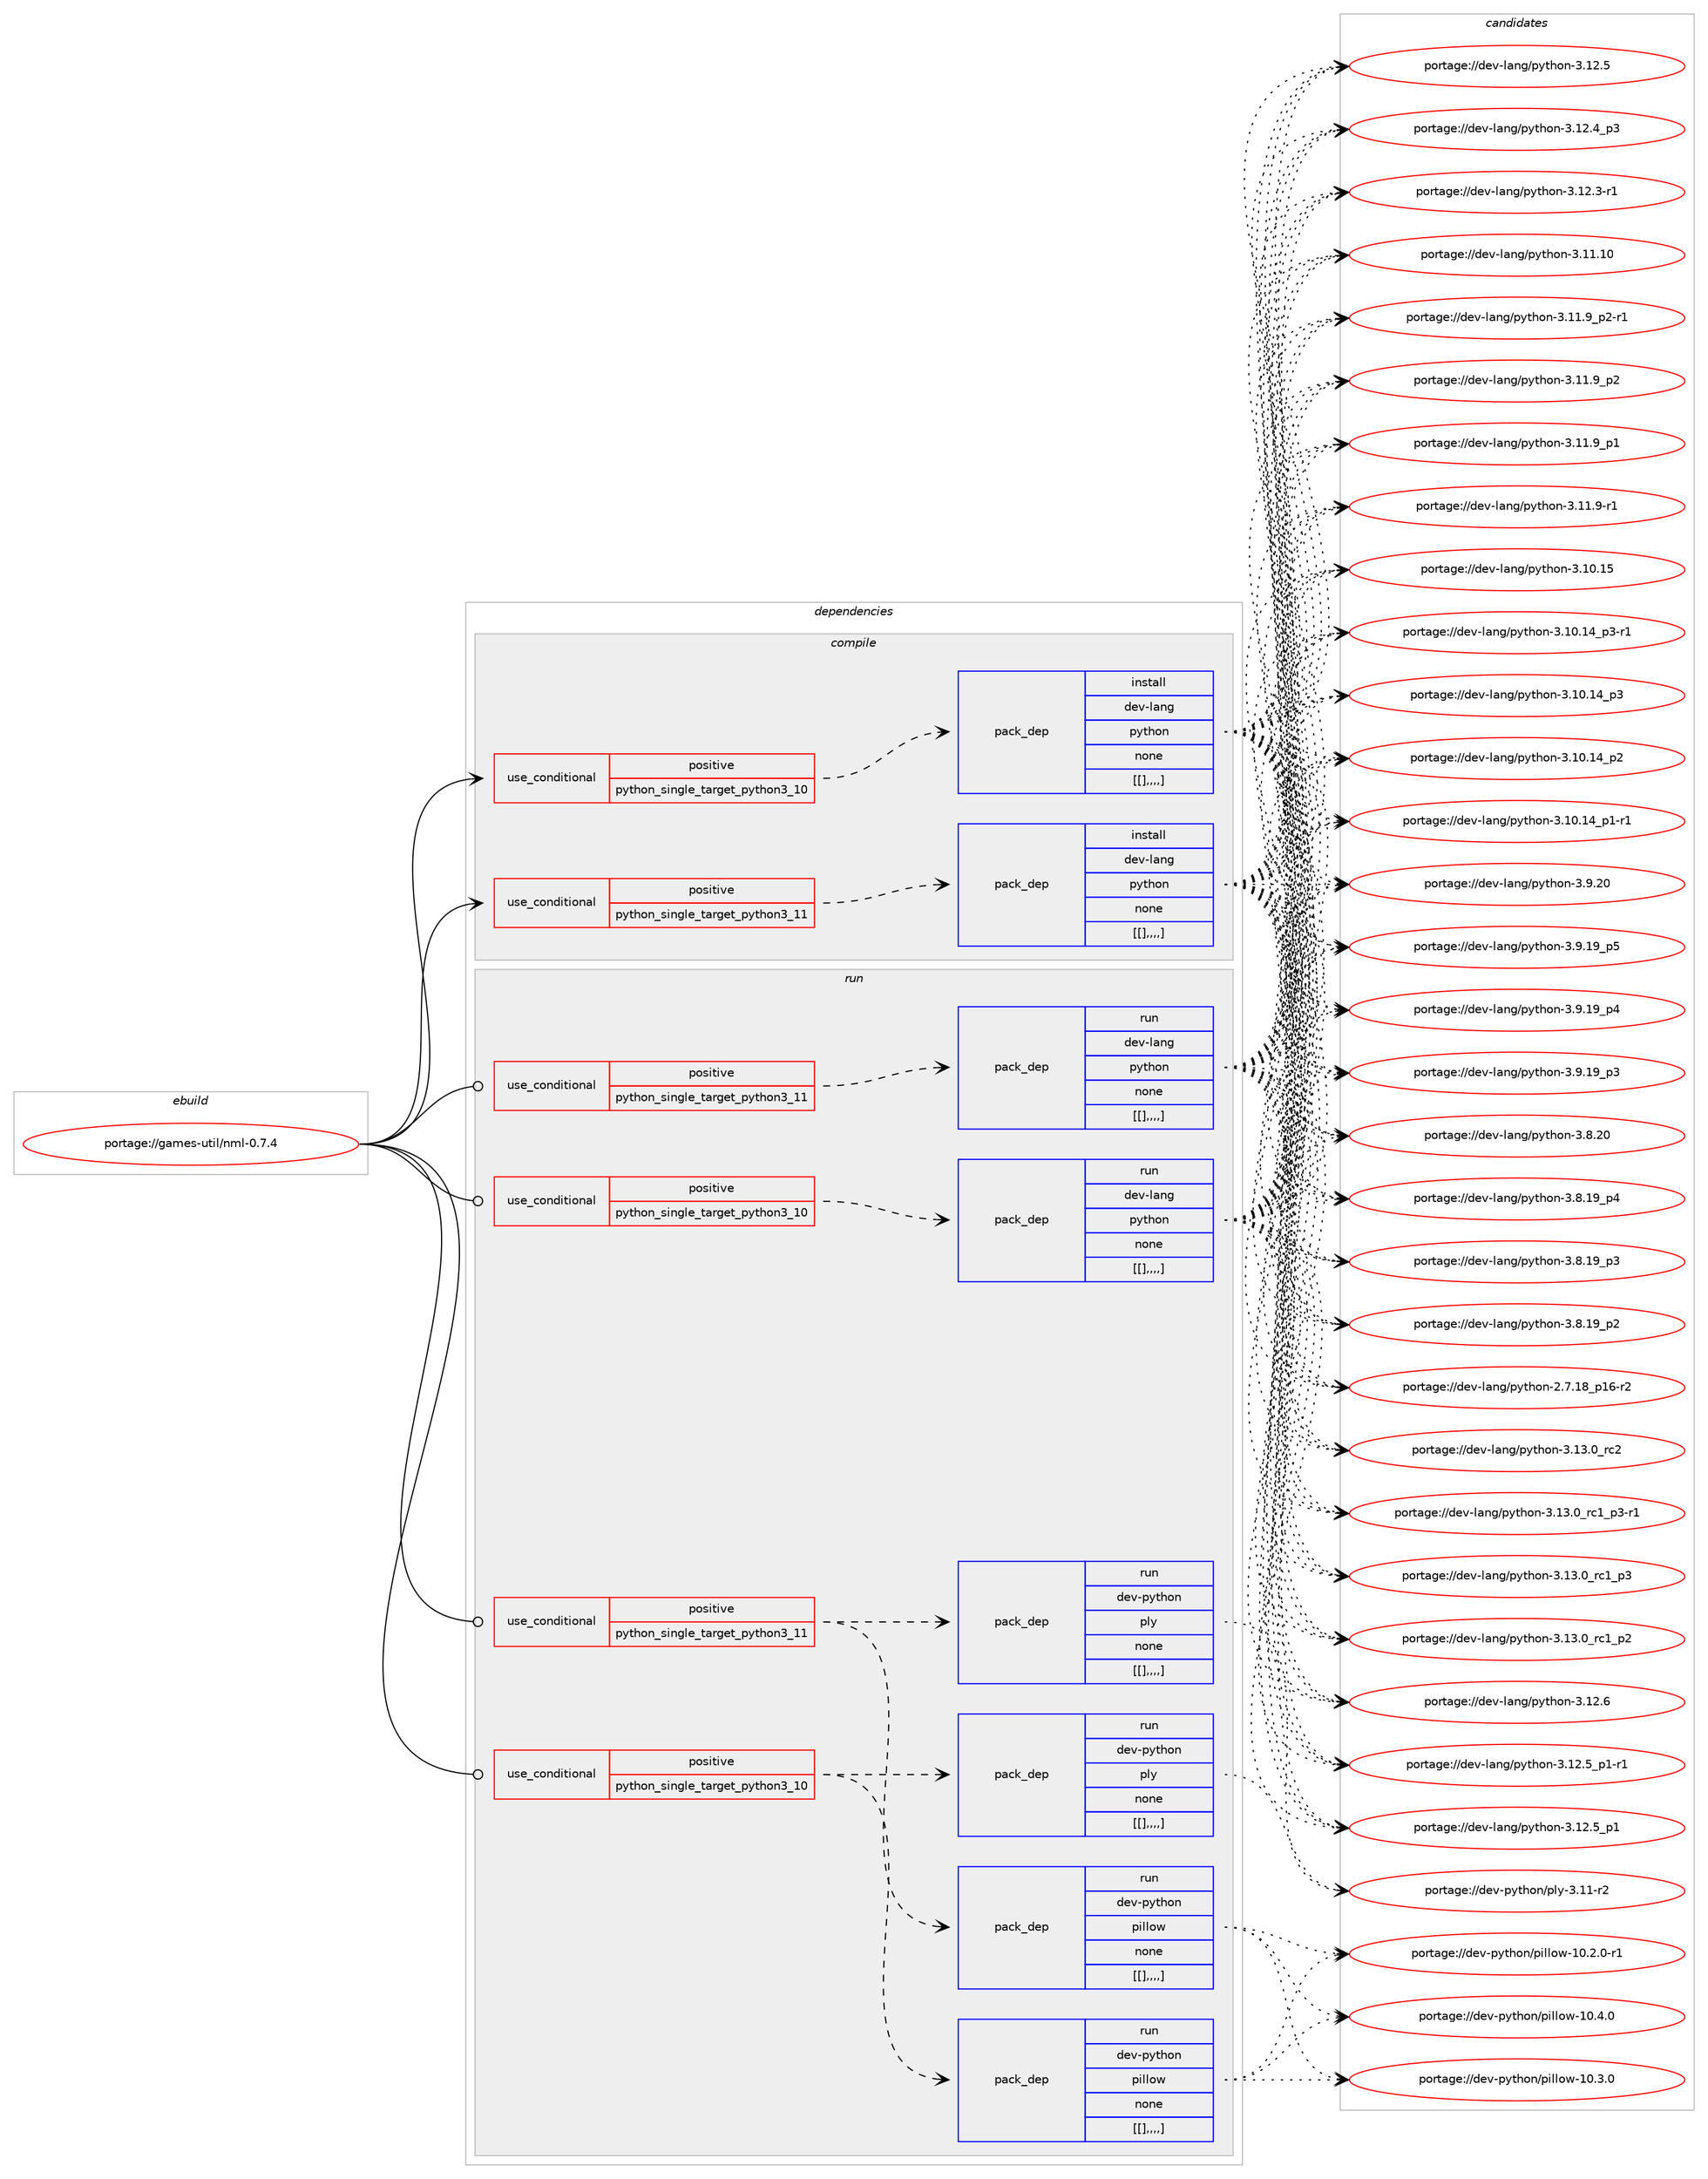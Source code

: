 digraph prolog {

# *************
# Graph options
# *************

newrank=true;
concentrate=true;
compound=true;
graph [rankdir=LR,fontname=Helvetica,fontsize=10,ranksep=1.5];#, ranksep=2.5, nodesep=0.2];
edge  [arrowhead=vee];
node  [fontname=Helvetica,fontsize=10];

# **********
# The ebuild
# **********

subgraph cluster_leftcol {
color=gray;
label=<<i>ebuild</i>>;
id [label="portage://games-util/nml-0.7.4", color=red, width=4, href="../games-util/nml-0.7.4.svg"];
}

# ****************
# The dependencies
# ****************

subgraph cluster_midcol {
color=gray;
label=<<i>dependencies</i>>;
subgraph cluster_compile {
fillcolor="#eeeeee";
style=filled;
label=<<i>compile</i>>;
subgraph cond66866 {
dependency239942 [label=<<TABLE BORDER="0" CELLBORDER="1" CELLSPACING="0" CELLPADDING="4"><TR><TD ROWSPAN="3" CELLPADDING="10">use_conditional</TD></TR><TR><TD>positive</TD></TR><TR><TD>python_single_target_python3_10</TD></TR></TABLE>>, shape=none, color=red];
subgraph pack171565 {
dependency239943 [label=<<TABLE BORDER="0" CELLBORDER="1" CELLSPACING="0" CELLPADDING="4" WIDTH="220"><TR><TD ROWSPAN="6" CELLPADDING="30">pack_dep</TD></TR><TR><TD WIDTH="110">install</TD></TR><TR><TD>dev-lang</TD></TR><TR><TD>python</TD></TR><TR><TD>none</TD></TR><TR><TD>[[],,,,]</TD></TR></TABLE>>, shape=none, color=blue];
}
dependency239942:e -> dependency239943:w [weight=20,style="dashed",arrowhead="vee"];
}
id:e -> dependency239942:w [weight=20,style="solid",arrowhead="vee"];
subgraph cond66867 {
dependency239944 [label=<<TABLE BORDER="0" CELLBORDER="1" CELLSPACING="0" CELLPADDING="4"><TR><TD ROWSPAN="3" CELLPADDING="10">use_conditional</TD></TR><TR><TD>positive</TD></TR><TR><TD>python_single_target_python3_11</TD></TR></TABLE>>, shape=none, color=red];
subgraph pack171566 {
dependency239945 [label=<<TABLE BORDER="0" CELLBORDER="1" CELLSPACING="0" CELLPADDING="4" WIDTH="220"><TR><TD ROWSPAN="6" CELLPADDING="30">pack_dep</TD></TR><TR><TD WIDTH="110">install</TD></TR><TR><TD>dev-lang</TD></TR><TR><TD>python</TD></TR><TR><TD>none</TD></TR><TR><TD>[[],,,,]</TD></TR></TABLE>>, shape=none, color=blue];
}
dependency239944:e -> dependency239945:w [weight=20,style="dashed",arrowhead="vee"];
}
id:e -> dependency239944:w [weight=20,style="solid",arrowhead="vee"];
}
subgraph cluster_compileandrun {
fillcolor="#eeeeee";
style=filled;
label=<<i>compile and run</i>>;
}
subgraph cluster_run {
fillcolor="#eeeeee";
style=filled;
label=<<i>run</i>>;
subgraph cond66868 {
dependency239946 [label=<<TABLE BORDER="0" CELLBORDER="1" CELLSPACING="0" CELLPADDING="4"><TR><TD ROWSPAN="3" CELLPADDING="10">use_conditional</TD></TR><TR><TD>positive</TD></TR><TR><TD>python_single_target_python3_10</TD></TR></TABLE>>, shape=none, color=red];
subgraph pack171567 {
dependency239947 [label=<<TABLE BORDER="0" CELLBORDER="1" CELLSPACING="0" CELLPADDING="4" WIDTH="220"><TR><TD ROWSPAN="6" CELLPADDING="30">pack_dep</TD></TR><TR><TD WIDTH="110">run</TD></TR><TR><TD>dev-lang</TD></TR><TR><TD>python</TD></TR><TR><TD>none</TD></TR><TR><TD>[[],,,,]</TD></TR></TABLE>>, shape=none, color=blue];
}
dependency239946:e -> dependency239947:w [weight=20,style="dashed",arrowhead="vee"];
}
id:e -> dependency239946:w [weight=20,style="solid",arrowhead="odot"];
subgraph cond66869 {
dependency239948 [label=<<TABLE BORDER="0" CELLBORDER="1" CELLSPACING="0" CELLPADDING="4"><TR><TD ROWSPAN="3" CELLPADDING="10">use_conditional</TD></TR><TR><TD>positive</TD></TR><TR><TD>python_single_target_python3_10</TD></TR></TABLE>>, shape=none, color=red];
subgraph pack171568 {
dependency239949 [label=<<TABLE BORDER="0" CELLBORDER="1" CELLSPACING="0" CELLPADDING="4" WIDTH="220"><TR><TD ROWSPAN="6" CELLPADDING="30">pack_dep</TD></TR><TR><TD WIDTH="110">run</TD></TR><TR><TD>dev-python</TD></TR><TR><TD>pillow</TD></TR><TR><TD>none</TD></TR><TR><TD>[[],,,,]</TD></TR></TABLE>>, shape=none, color=blue];
}
dependency239948:e -> dependency239949:w [weight=20,style="dashed",arrowhead="vee"];
subgraph pack171569 {
dependency239950 [label=<<TABLE BORDER="0" CELLBORDER="1" CELLSPACING="0" CELLPADDING="4" WIDTH="220"><TR><TD ROWSPAN="6" CELLPADDING="30">pack_dep</TD></TR><TR><TD WIDTH="110">run</TD></TR><TR><TD>dev-python</TD></TR><TR><TD>ply</TD></TR><TR><TD>none</TD></TR><TR><TD>[[],,,,]</TD></TR></TABLE>>, shape=none, color=blue];
}
dependency239948:e -> dependency239950:w [weight=20,style="dashed",arrowhead="vee"];
}
id:e -> dependency239948:w [weight=20,style="solid",arrowhead="odot"];
subgraph cond66870 {
dependency239951 [label=<<TABLE BORDER="0" CELLBORDER="1" CELLSPACING="0" CELLPADDING="4"><TR><TD ROWSPAN="3" CELLPADDING="10">use_conditional</TD></TR><TR><TD>positive</TD></TR><TR><TD>python_single_target_python3_11</TD></TR></TABLE>>, shape=none, color=red];
subgraph pack171570 {
dependency239952 [label=<<TABLE BORDER="0" CELLBORDER="1" CELLSPACING="0" CELLPADDING="4" WIDTH="220"><TR><TD ROWSPAN="6" CELLPADDING="30">pack_dep</TD></TR><TR><TD WIDTH="110">run</TD></TR><TR><TD>dev-lang</TD></TR><TR><TD>python</TD></TR><TR><TD>none</TD></TR><TR><TD>[[],,,,]</TD></TR></TABLE>>, shape=none, color=blue];
}
dependency239951:e -> dependency239952:w [weight=20,style="dashed",arrowhead="vee"];
}
id:e -> dependency239951:w [weight=20,style="solid",arrowhead="odot"];
subgraph cond66871 {
dependency239953 [label=<<TABLE BORDER="0" CELLBORDER="1" CELLSPACING="0" CELLPADDING="4"><TR><TD ROWSPAN="3" CELLPADDING="10">use_conditional</TD></TR><TR><TD>positive</TD></TR><TR><TD>python_single_target_python3_11</TD></TR></TABLE>>, shape=none, color=red];
subgraph pack171571 {
dependency239954 [label=<<TABLE BORDER="0" CELLBORDER="1" CELLSPACING="0" CELLPADDING="4" WIDTH="220"><TR><TD ROWSPAN="6" CELLPADDING="30">pack_dep</TD></TR><TR><TD WIDTH="110">run</TD></TR><TR><TD>dev-python</TD></TR><TR><TD>pillow</TD></TR><TR><TD>none</TD></TR><TR><TD>[[],,,,]</TD></TR></TABLE>>, shape=none, color=blue];
}
dependency239953:e -> dependency239954:w [weight=20,style="dashed",arrowhead="vee"];
subgraph pack171572 {
dependency239955 [label=<<TABLE BORDER="0" CELLBORDER="1" CELLSPACING="0" CELLPADDING="4" WIDTH="220"><TR><TD ROWSPAN="6" CELLPADDING="30">pack_dep</TD></TR><TR><TD WIDTH="110">run</TD></TR><TR><TD>dev-python</TD></TR><TR><TD>ply</TD></TR><TR><TD>none</TD></TR><TR><TD>[[],,,,]</TD></TR></TABLE>>, shape=none, color=blue];
}
dependency239953:e -> dependency239955:w [weight=20,style="dashed",arrowhead="vee"];
}
id:e -> dependency239953:w [weight=20,style="solid",arrowhead="odot"];
}
}

# **************
# The candidates
# **************

subgraph cluster_choices {
rank=same;
color=gray;
label=<<i>candidates</i>>;

subgraph choice171565 {
color=black;
nodesep=1;
choice10010111845108971101034711212111610411111045514649514648951149950 [label="portage://dev-lang/python-3.13.0_rc2", color=red, width=4,href="../dev-lang/python-3.13.0_rc2.svg"];
choice1001011184510897110103471121211161041111104551464951464895114994995112514511449 [label="portage://dev-lang/python-3.13.0_rc1_p3-r1", color=red, width=4,href="../dev-lang/python-3.13.0_rc1_p3-r1.svg"];
choice100101118451089711010347112121116104111110455146495146489511499499511251 [label="portage://dev-lang/python-3.13.0_rc1_p3", color=red, width=4,href="../dev-lang/python-3.13.0_rc1_p3.svg"];
choice100101118451089711010347112121116104111110455146495146489511499499511250 [label="portage://dev-lang/python-3.13.0_rc1_p2", color=red, width=4,href="../dev-lang/python-3.13.0_rc1_p2.svg"];
choice10010111845108971101034711212111610411111045514649504654 [label="portage://dev-lang/python-3.12.6", color=red, width=4,href="../dev-lang/python-3.12.6.svg"];
choice1001011184510897110103471121211161041111104551464950465395112494511449 [label="portage://dev-lang/python-3.12.5_p1-r1", color=red, width=4,href="../dev-lang/python-3.12.5_p1-r1.svg"];
choice100101118451089711010347112121116104111110455146495046539511249 [label="portage://dev-lang/python-3.12.5_p1", color=red, width=4,href="../dev-lang/python-3.12.5_p1.svg"];
choice10010111845108971101034711212111610411111045514649504653 [label="portage://dev-lang/python-3.12.5", color=red, width=4,href="../dev-lang/python-3.12.5.svg"];
choice100101118451089711010347112121116104111110455146495046529511251 [label="portage://dev-lang/python-3.12.4_p3", color=red, width=4,href="../dev-lang/python-3.12.4_p3.svg"];
choice100101118451089711010347112121116104111110455146495046514511449 [label="portage://dev-lang/python-3.12.3-r1", color=red, width=4,href="../dev-lang/python-3.12.3-r1.svg"];
choice1001011184510897110103471121211161041111104551464949464948 [label="portage://dev-lang/python-3.11.10", color=red, width=4,href="../dev-lang/python-3.11.10.svg"];
choice1001011184510897110103471121211161041111104551464949465795112504511449 [label="portage://dev-lang/python-3.11.9_p2-r1", color=red, width=4,href="../dev-lang/python-3.11.9_p2-r1.svg"];
choice100101118451089711010347112121116104111110455146494946579511250 [label="portage://dev-lang/python-3.11.9_p2", color=red, width=4,href="../dev-lang/python-3.11.9_p2.svg"];
choice100101118451089711010347112121116104111110455146494946579511249 [label="portage://dev-lang/python-3.11.9_p1", color=red, width=4,href="../dev-lang/python-3.11.9_p1.svg"];
choice100101118451089711010347112121116104111110455146494946574511449 [label="portage://dev-lang/python-3.11.9-r1", color=red, width=4,href="../dev-lang/python-3.11.9-r1.svg"];
choice1001011184510897110103471121211161041111104551464948464953 [label="portage://dev-lang/python-3.10.15", color=red, width=4,href="../dev-lang/python-3.10.15.svg"];
choice100101118451089711010347112121116104111110455146494846495295112514511449 [label="portage://dev-lang/python-3.10.14_p3-r1", color=red, width=4,href="../dev-lang/python-3.10.14_p3-r1.svg"];
choice10010111845108971101034711212111610411111045514649484649529511251 [label="portage://dev-lang/python-3.10.14_p3", color=red, width=4,href="../dev-lang/python-3.10.14_p3.svg"];
choice10010111845108971101034711212111610411111045514649484649529511250 [label="portage://dev-lang/python-3.10.14_p2", color=red, width=4,href="../dev-lang/python-3.10.14_p2.svg"];
choice100101118451089711010347112121116104111110455146494846495295112494511449 [label="portage://dev-lang/python-3.10.14_p1-r1", color=red, width=4,href="../dev-lang/python-3.10.14_p1-r1.svg"];
choice10010111845108971101034711212111610411111045514657465048 [label="portage://dev-lang/python-3.9.20", color=red, width=4,href="../dev-lang/python-3.9.20.svg"];
choice100101118451089711010347112121116104111110455146574649579511253 [label="portage://dev-lang/python-3.9.19_p5", color=red, width=4,href="../dev-lang/python-3.9.19_p5.svg"];
choice100101118451089711010347112121116104111110455146574649579511252 [label="portage://dev-lang/python-3.9.19_p4", color=red, width=4,href="../dev-lang/python-3.9.19_p4.svg"];
choice100101118451089711010347112121116104111110455146574649579511251 [label="portage://dev-lang/python-3.9.19_p3", color=red, width=4,href="../dev-lang/python-3.9.19_p3.svg"];
choice10010111845108971101034711212111610411111045514656465048 [label="portage://dev-lang/python-3.8.20", color=red, width=4,href="../dev-lang/python-3.8.20.svg"];
choice100101118451089711010347112121116104111110455146564649579511252 [label="portage://dev-lang/python-3.8.19_p4", color=red, width=4,href="../dev-lang/python-3.8.19_p4.svg"];
choice100101118451089711010347112121116104111110455146564649579511251 [label="portage://dev-lang/python-3.8.19_p3", color=red, width=4,href="../dev-lang/python-3.8.19_p3.svg"];
choice100101118451089711010347112121116104111110455146564649579511250 [label="portage://dev-lang/python-3.8.19_p2", color=red, width=4,href="../dev-lang/python-3.8.19_p2.svg"];
choice100101118451089711010347112121116104111110455046554649569511249544511450 [label="portage://dev-lang/python-2.7.18_p16-r2", color=red, width=4,href="../dev-lang/python-2.7.18_p16-r2.svg"];
dependency239943:e -> choice10010111845108971101034711212111610411111045514649514648951149950:w [style=dotted,weight="100"];
dependency239943:e -> choice1001011184510897110103471121211161041111104551464951464895114994995112514511449:w [style=dotted,weight="100"];
dependency239943:e -> choice100101118451089711010347112121116104111110455146495146489511499499511251:w [style=dotted,weight="100"];
dependency239943:e -> choice100101118451089711010347112121116104111110455146495146489511499499511250:w [style=dotted,weight="100"];
dependency239943:e -> choice10010111845108971101034711212111610411111045514649504654:w [style=dotted,weight="100"];
dependency239943:e -> choice1001011184510897110103471121211161041111104551464950465395112494511449:w [style=dotted,weight="100"];
dependency239943:e -> choice100101118451089711010347112121116104111110455146495046539511249:w [style=dotted,weight="100"];
dependency239943:e -> choice10010111845108971101034711212111610411111045514649504653:w [style=dotted,weight="100"];
dependency239943:e -> choice100101118451089711010347112121116104111110455146495046529511251:w [style=dotted,weight="100"];
dependency239943:e -> choice100101118451089711010347112121116104111110455146495046514511449:w [style=dotted,weight="100"];
dependency239943:e -> choice1001011184510897110103471121211161041111104551464949464948:w [style=dotted,weight="100"];
dependency239943:e -> choice1001011184510897110103471121211161041111104551464949465795112504511449:w [style=dotted,weight="100"];
dependency239943:e -> choice100101118451089711010347112121116104111110455146494946579511250:w [style=dotted,weight="100"];
dependency239943:e -> choice100101118451089711010347112121116104111110455146494946579511249:w [style=dotted,weight="100"];
dependency239943:e -> choice100101118451089711010347112121116104111110455146494946574511449:w [style=dotted,weight="100"];
dependency239943:e -> choice1001011184510897110103471121211161041111104551464948464953:w [style=dotted,weight="100"];
dependency239943:e -> choice100101118451089711010347112121116104111110455146494846495295112514511449:w [style=dotted,weight="100"];
dependency239943:e -> choice10010111845108971101034711212111610411111045514649484649529511251:w [style=dotted,weight="100"];
dependency239943:e -> choice10010111845108971101034711212111610411111045514649484649529511250:w [style=dotted,weight="100"];
dependency239943:e -> choice100101118451089711010347112121116104111110455146494846495295112494511449:w [style=dotted,weight="100"];
dependency239943:e -> choice10010111845108971101034711212111610411111045514657465048:w [style=dotted,weight="100"];
dependency239943:e -> choice100101118451089711010347112121116104111110455146574649579511253:w [style=dotted,weight="100"];
dependency239943:e -> choice100101118451089711010347112121116104111110455146574649579511252:w [style=dotted,weight="100"];
dependency239943:e -> choice100101118451089711010347112121116104111110455146574649579511251:w [style=dotted,weight="100"];
dependency239943:e -> choice10010111845108971101034711212111610411111045514656465048:w [style=dotted,weight="100"];
dependency239943:e -> choice100101118451089711010347112121116104111110455146564649579511252:w [style=dotted,weight="100"];
dependency239943:e -> choice100101118451089711010347112121116104111110455146564649579511251:w [style=dotted,weight="100"];
dependency239943:e -> choice100101118451089711010347112121116104111110455146564649579511250:w [style=dotted,weight="100"];
dependency239943:e -> choice100101118451089711010347112121116104111110455046554649569511249544511450:w [style=dotted,weight="100"];
}
subgraph choice171566 {
color=black;
nodesep=1;
choice10010111845108971101034711212111610411111045514649514648951149950 [label="portage://dev-lang/python-3.13.0_rc2", color=red, width=4,href="../dev-lang/python-3.13.0_rc2.svg"];
choice1001011184510897110103471121211161041111104551464951464895114994995112514511449 [label="portage://dev-lang/python-3.13.0_rc1_p3-r1", color=red, width=4,href="../dev-lang/python-3.13.0_rc1_p3-r1.svg"];
choice100101118451089711010347112121116104111110455146495146489511499499511251 [label="portage://dev-lang/python-3.13.0_rc1_p3", color=red, width=4,href="../dev-lang/python-3.13.0_rc1_p3.svg"];
choice100101118451089711010347112121116104111110455146495146489511499499511250 [label="portage://dev-lang/python-3.13.0_rc1_p2", color=red, width=4,href="../dev-lang/python-3.13.0_rc1_p2.svg"];
choice10010111845108971101034711212111610411111045514649504654 [label="portage://dev-lang/python-3.12.6", color=red, width=4,href="../dev-lang/python-3.12.6.svg"];
choice1001011184510897110103471121211161041111104551464950465395112494511449 [label="portage://dev-lang/python-3.12.5_p1-r1", color=red, width=4,href="../dev-lang/python-3.12.5_p1-r1.svg"];
choice100101118451089711010347112121116104111110455146495046539511249 [label="portage://dev-lang/python-3.12.5_p1", color=red, width=4,href="../dev-lang/python-3.12.5_p1.svg"];
choice10010111845108971101034711212111610411111045514649504653 [label="portage://dev-lang/python-3.12.5", color=red, width=4,href="../dev-lang/python-3.12.5.svg"];
choice100101118451089711010347112121116104111110455146495046529511251 [label="portage://dev-lang/python-3.12.4_p3", color=red, width=4,href="../dev-lang/python-3.12.4_p3.svg"];
choice100101118451089711010347112121116104111110455146495046514511449 [label="portage://dev-lang/python-3.12.3-r1", color=red, width=4,href="../dev-lang/python-3.12.3-r1.svg"];
choice1001011184510897110103471121211161041111104551464949464948 [label="portage://dev-lang/python-3.11.10", color=red, width=4,href="../dev-lang/python-3.11.10.svg"];
choice1001011184510897110103471121211161041111104551464949465795112504511449 [label="portage://dev-lang/python-3.11.9_p2-r1", color=red, width=4,href="../dev-lang/python-3.11.9_p2-r1.svg"];
choice100101118451089711010347112121116104111110455146494946579511250 [label="portage://dev-lang/python-3.11.9_p2", color=red, width=4,href="../dev-lang/python-3.11.9_p2.svg"];
choice100101118451089711010347112121116104111110455146494946579511249 [label="portage://dev-lang/python-3.11.9_p1", color=red, width=4,href="../dev-lang/python-3.11.9_p1.svg"];
choice100101118451089711010347112121116104111110455146494946574511449 [label="portage://dev-lang/python-3.11.9-r1", color=red, width=4,href="../dev-lang/python-3.11.9-r1.svg"];
choice1001011184510897110103471121211161041111104551464948464953 [label="portage://dev-lang/python-3.10.15", color=red, width=4,href="../dev-lang/python-3.10.15.svg"];
choice100101118451089711010347112121116104111110455146494846495295112514511449 [label="portage://dev-lang/python-3.10.14_p3-r1", color=red, width=4,href="../dev-lang/python-3.10.14_p3-r1.svg"];
choice10010111845108971101034711212111610411111045514649484649529511251 [label="portage://dev-lang/python-3.10.14_p3", color=red, width=4,href="../dev-lang/python-3.10.14_p3.svg"];
choice10010111845108971101034711212111610411111045514649484649529511250 [label="portage://dev-lang/python-3.10.14_p2", color=red, width=4,href="../dev-lang/python-3.10.14_p2.svg"];
choice100101118451089711010347112121116104111110455146494846495295112494511449 [label="portage://dev-lang/python-3.10.14_p1-r1", color=red, width=4,href="../dev-lang/python-3.10.14_p1-r1.svg"];
choice10010111845108971101034711212111610411111045514657465048 [label="portage://dev-lang/python-3.9.20", color=red, width=4,href="../dev-lang/python-3.9.20.svg"];
choice100101118451089711010347112121116104111110455146574649579511253 [label="portage://dev-lang/python-3.9.19_p5", color=red, width=4,href="../dev-lang/python-3.9.19_p5.svg"];
choice100101118451089711010347112121116104111110455146574649579511252 [label="portage://dev-lang/python-3.9.19_p4", color=red, width=4,href="../dev-lang/python-3.9.19_p4.svg"];
choice100101118451089711010347112121116104111110455146574649579511251 [label="portage://dev-lang/python-3.9.19_p3", color=red, width=4,href="../dev-lang/python-3.9.19_p3.svg"];
choice10010111845108971101034711212111610411111045514656465048 [label="portage://dev-lang/python-3.8.20", color=red, width=4,href="../dev-lang/python-3.8.20.svg"];
choice100101118451089711010347112121116104111110455146564649579511252 [label="portage://dev-lang/python-3.8.19_p4", color=red, width=4,href="../dev-lang/python-3.8.19_p4.svg"];
choice100101118451089711010347112121116104111110455146564649579511251 [label="portage://dev-lang/python-3.8.19_p3", color=red, width=4,href="../dev-lang/python-3.8.19_p3.svg"];
choice100101118451089711010347112121116104111110455146564649579511250 [label="portage://dev-lang/python-3.8.19_p2", color=red, width=4,href="../dev-lang/python-3.8.19_p2.svg"];
choice100101118451089711010347112121116104111110455046554649569511249544511450 [label="portage://dev-lang/python-2.7.18_p16-r2", color=red, width=4,href="../dev-lang/python-2.7.18_p16-r2.svg"];
dependency239945:e -> choice10010111845108971101034711212111610411111045514649514648951149950:w [style=dotted,weight="100"];
dependency239945:e -> choice1001011184510897110103471121211161041111104551464951464895114994995112514511449:w [style=dotted,weight="100"];
dependency239945:e -> choice100101118451089711010347112121116104111110455146495146489511499499511251:w [style=dotted,weight="100"];
dependency239945:e -> choice100101118451089711010347112121116104111110455146495146489511499499511250:w [style=dotted,weight="100"];
dependency239945:e -> choice10010111845108971101034711212111610411111045514649504654:w [style=dotted,weight="100"];
dependency239945:e -> choice1001011184510897110103471121211161041111104551464950465395112494511449:w [style=dotted,weight="100"];
dependency239945:e -> choice100101118451089711010347112121116104111110455146495046539511249:w [style=dotted,weight="100"];
dependency239945:e -> choice10010111845108971101034711212111610411111045514649504653:w [style=dotted,weight="100"];
dependency239945:e -> choice100101118451089711010347112121116104111110455146495046529511251:w [style=dotted,weight="100"];
dependency239945:e -> choice100101118451089711010347112121116104111110455146495046514511449:w [style=dotted,weight="100"];
dependency239945:e -> choice1001011184510897110103471121211161041111104551464949464948:w [style=dotted,weight="100"];
dependency239945:e -> choice1001011184510897110103471121211161041111104551464949465795112504511449:w [style=dotted,weight="100"];
dependency239945:e -> choice100101118451089711010347112121116104111110455146494946579511250:w [style=dotted,weight="100"];
dependency239945:e -> choice100101118451089711010347112121116104111110455146494946579511249:w [style=dotted,weight="100"];
dependency239945:e -> choice100101118451089711010347112121116104111110455146494946574511449:w [style=dotted,weight="100"];
dependency239945:e -> choice1001011184510897110103471121211161041111104551464948464953:w [style=dotted,weight="100"];
dependency239945:e -> choice100101118451089711010347112121116104111110455146494846495295112514511449:w [style=dotted,weight="100"];
dependency239945:e -> choice10010111845108971101034711212111610411111045514649484649529511251:w [style=dotted,weight="100"];
dependency239945:e -> choice10010111845108971101034711212111610411111045514649484649529511250:w [style=dotted,weight="100"];
dependency239945:e -> choice100101118451089711010347112121116104111110455146494846495295112494511449:w [style=dotted,weight="100"];
dependency239945:e -> choice10010111845108971101034711212111610411111045514657465048:w [style=dotted,weight="100"];
dependency239945:e -> choice100101118451089711010347112121116104111110455146574649579511253:w [style=dotted,weight="100"];
dependency239945:e -> choice100101118451089711010347112121116104111110455146574649579511252:w [style=dotted,weight="100"];
dependency239945:e -> choice100101118451089711010347112121116104111110455146574649579511251:w [style=dotted,weight="100"];
dependency239945:e -> choice10010111845108971101034711212111610411111045514656465048:w [style=dotted,weight="100"];
dependency239945:e -> choice100101118451089711010347112121116104111110455146564649579511252:w [style=dotted,weight="100"];
dependency239945:e -> choice100101118451089711010347112121116104111110455146564649579511251:w [style=dotted,weight="100"];
dependency239945:e -> choice100101118451089711010347112121116104111110455146564649579511250:w [style=dotted,weight="100"];
dependency239945:e -> choice100101118451089711010347112121116104111110455046554649569511249544511450:w [style=dotted,weight="100"];
}
subgraph choice171567 {
color=black;
nodesep=1;
choice10010111845108971101034711212111610411111045514649514648951149950 [label="portage://dev-lang/python-3.13.0_rc2", color=red, width=4,href="../dev-lang/python-3.13.0_rc2.svg"];
choice1001011184510897110103471121211161041111104551464951464895114994995112514511449 [label="portage://dev-lang/python-3.13.0_rc1_p3-r1", color=red, width=4,href="../dev-lang/python-3.13.0_rc1_p3-r1.svg"];
choice100101118451089711010347112121116104111110455146495146489511499499511251 [label="portage://dev-lang/python-3.13.0_rc1_p3", color=red, width=4,href="../dev-lang/python-3.13.0_rc1_p3.svg"];
choice100101118451089711010347112121116104111110455146495146489511499499511250 [label="portage://dev-lang/python-3.13.0_rc1_p2", color=red, width=4,href="../dev-lang/python-3.13.0_rc1_p2.svg"];
choice10010111845108971101034711212111610411111045514649504654 [label="portage://dev-lang/python-3.12.6", color=red, width=4,href="../dev-lang/python-3.12.6.svg"];
choice1001011184510897110103471121211161041111104551464950465395112494511449 [label="portage://dev-lang/python-3.12.5_p1-r1", color=red, width=4,href="../dev-lang/python-3.12.5_p1-r1.svg"];
choice100101118451089711010347112121116104111110455146495046539511249 [label="portage://dev-lang/python-3.12.5_p1", color=red, width=4,href="../dev-lang/python-3.12.5_p1.svg"];
choice10010111845108971101034711212111610411111045514649504653 [label="portage://dev-lang/python-3.12.5", color=red, width=4,href="../dev-lang/python-3.12.5.svg"];
choice100101118451089711010347112121116104111110455146495046529511251 [label="portage://dev-lang/python-3.12.4_p3", color=red, width=4,href="../dev-lang/python-3.12.4_p3.svg"];
choice100101118451089711010347112121116104111110455146495046514511449 [label="portage://dev-lang/python-3.12.3-r1", color=red, width=4,href="../dev-lang/python-3.12.3-r1.svg"];
choice1001011184510897110103471121211161041111104551464949464948 [label="portage://dev-lang/python-3.11.10", color=red, width=4,href="../dev-lang/python-3.11.10.svg"];
choice1001011184510897110103471121211161041111104551464949465795112504511449 [label="portage://dev-lang/python-3.11.9_p2-r1", color=red, width=4,href="../dev-lang/python-3.11.9_p2-r1.svg"];
choice100101118451089711010347112121116104111110455146494946579511250 [label="portage://dev-lang/python-3.11.9_p2", color=red, width=4,href="../dev-lang/python-3.11.9_p2.svg"];
choice100101118451089711010347112121116104111110455146494946579511249 [label="portage://dev-lang/python-3.11.9_p1", color=red, width=4,href="../dev-lang/python-3.11.9_p1.svg"];
choice100101118451089711010347112121116104111110455146494946574511449 [label="portage://dev-lang/python-3.11.9-r1", color=red, width=4,href="../dev-lang/python-3.11.9-r1.svg"];
choice1001011184510897110103471121211161041111104551464948464953 [label="portage://dev-lang/python-3.10.15", color=red, width=4,href="../dev-lang/python-3.10.15.svg"];
choice100101118451089711010347112121116104111110455146494846495295112514511449 [label="portage://dev-lang/python-3.10.14_p3-r1", color=red, width=4,href="../dev-lang/python-3.10.14_p3-r1.svg"];
choice10010111845108971101034711212111610411111045514649484649529511251 [label="portage://dev-lang/python-3.10.14_p3", color=red, width=4,href="../dev-lang/python-3.10.14_p3.svg"];
choice10010111845108971101034711212111610411111045514649484649529511250 [label="portage://dev-lang/python-3.10.14_p2", color=red, width=4,href="../dev-lang/python-3.10.14_p2.svg"];
choice100101118451089711010347112121116104111110455146494846495295112494511449 [label="portage://dev-lang/python-3.10.14_p1-r1", color=red, width=4,href="../dev-lang/python-3.10.14_p1-r1.svg"];
choice10010111845108971101034711212111610411111045514657465048 [label="portage://dev-lang/python-3.9.20", color=red, width=4,href="../dev-lang/python-3.9.20.svg"];
choice100101118451089711010347112121116104111110455146574649579511253 [label="portage://dev-lang/python-3.9.19_p5", color=red, width=4,href="../dev-lang/python-3.9.19_p5.svg"];
choice100101118451089711010347112121116104111110455146574649579511252 [label="portage://dev-lang/python-3.9.19_p4", color=red, width=4,href="../dev-lang/python-3.9.19_p4.svg"];
choice100101118451089711010347112121116104111110455146574649579511251 [label="portage://dev-lang/python-3.9.19_p3", color=red, width=4,href="../dev-lang/python-3.9.19_p3.svg"];
choice10010111845108971101034711212111610411111045514656465048 [label="portage://dev-lang/python-3.8.20", color=red, width=4,href="../dev-lang/python-3.8.20.svg"];
choice100101118451089711010347112121116104111110455146564649579511252 [label="portage://dev-lang/python-3.8.19_p4", color=red, width=4,href="../dev-lang/python-3.8.19_p4.svg"];
choice100101118451089711010347112121116104111110455146564649579511251 [label="portage://dev-lang/python-3.8.19_p3", color=red, width=4,href="../dev-lang/python-3.8.19_p3.svg"];
choice100101118451089711010347112121116104111110455146564649579511250 [label="portage://dev-lang/python-3.8.19_p2", color=red, width=4,href="../dev-lang/python-3.8.19_p2.svg"];
choice100101118451089711010347112121116104111110455046554649569511249544511450 [label="portage://dev-lang/python-2.7.18_p16-r2", color=red, width=4,href="../dev-lang/python-2.7.18_p16-r2.svg"];
dependency239947:e -> choice10010111845108971101034711212111610411111045514649514648951149950:w [style=dotted,weight="100"];
dependency239947:e -> choice1001011184510897110103471121211161041111104551464951464895114994995112514511449:w [style=dotted,weight="100"];
dependency239947:e -> choice100101118451089711010347112121116104111110455146495146489511499499511251:w [style=dotted,weight="100"];
dependency239947:e -> choice100101118451089711010347112121116104111110455146495146489511499499511250:w [style=dotted,weight="100"];
dependency239947:e -> choice10010111845108971101034711212111610411111045514649504654:w [style=dotted,weight="100"];
dependency239947:e -> choice1001011184510897110103471121211161041111104551464950465395112494511449:w [style=dotted,weight="100"];
dependency239947:e -> choice100101118451089711010347112121116104111110455146495046539511249:w [style=dotted,weight="100"];
dependency239947:e -> choice10010111845108971101034711212111610411111045514649504653:w [style=dotted,weight="100"];
dependency239947:e -> choice100101118451089711010347112121116104111110455146495046529511251:w [style=dotted,weight="100"];
dependency239947:e -> choice100101118451089711010347112121116104111110455146495046514511449:w [style=dotted,weight="100"];
dependency239947:e -> choice1001011184510897110103471121211161041111104551464949464948:w [style=dotted,weight="100"];
dependency239947:e -> choice1001011184510897110103471121211161041111104551464949465795112504511449:w [style=dotted,weight="100"];
dependency239947:e -> choice100101118451089711010347112121116104111110455146494946579511250:w [style=dotted,weight="100"];
dependency239947:e -> choice100101118451089711010347112121116104111110455146494946579511249:w [style=dotted,weight="100"];
dependency239947:e -> choice100101118451089711010347112121116104111110455146494946574511449:w [style=dotted,weight="100"];
dependency239947:e -> choice1001011184510897110103471121211161041111104551464948464953:w [style=dotted,weight="100"];
dependency239947:e -> choice100101118451089711010347112121116104111110455146494846495295112514511449:w [style=dotted,weight="100"];
dependency239947:e -> choice10010111845108971101034711212111610411111045514649484649529511251:w [style=dotted,weight="100"];
dependency239947:e -> choice10010111845108971101034711212111610411111045514649484649529511250:w [style=dotted,weight="100"];
dependency239947:e -> choice100101118451089711010347112121116104111110455146494846495295112494511449:w [style=dotted,weight="100"];
dependency239947:e -> choice10010111845108971101034711212111610411111045514657465048:w [style=dotted,weight="100"];
dependency239947:e -> choice100101118451089711010347112121116104111110455146574649579511253:w [style=dotted,weight="100"];
dependency239947:e -> choice100101118451089711010347112121116104111110455146574649579511252:w [style=dotted,weight="100"];
dependency239947:e -> choice100101118451089711010347112121116104111110455146574649579511251:w [style=dotted,weight="100"];
dependency239947:e -> choice10010111845108971101034711212111610411111045514656465048:w [style=dotted,weight="100"];
dependency239947:e -> choice100101118451089711010347112121116104111110455146564649579511252:w [style=dotted,weight="100"];
dependency239947:e -> choice100101118451089711010347112121116104111110455146564649579511251:w [style=dotted,weight="100"];
dependency239947:e -> choice100101118451089711010347112121116104111110455146564649579511250:w [style=dotted,weight="100"];
dependency239947:e -> choice100101118451089711010347112121116104111110455046554649569511249544511450:w [style=dotted,weight="100"];
}
subgraph choice171568 {
color=black;
nodesep=1;
choice100101118451121211161041111104711210510810811111945494846524648 [label="portage://dev-python/pillow-10.4.0", color=red, width=4,href="../dev-python/pillow-10.4.0.svg"];
choice100101118451121211161041111104711210510810811111945494846514648 [label="portage://dev-python/pillow-10.3.0", color=red, width=4,href="../dev-python/pillow-10.3.0.svg"];
choice1001011184511212111610411111047112105108108111119454948465046484511449 [label="portage://dev-python/pillow-10.2.0-r1", color=red, width=4,href="../dev-python/pillow-10.2.0-r1.svg"];
dependency239949:e -> choice100101118451121211161041111104711210510810811111945494846524648:w [style=dotted,weight="100"];
dependency239949:e -> choice100101118451121211161041111104711210510810811111945494846514648:w [style=dotted,weight="100"];
dependency239949:e -> choice1001011184511212111610411111047112105108108111119454948465046484511449:w [style=dotted,weight="100"];
}
subgraph choice171569 {
color=black;
nodesep=1;
choice100101118451121211161041111104711210812145514649494511450 [label="portage://dev-python/ply-3.11-r2", color=red, width=4,href="../dev-python/ply-3.11-r2.svg"];
dependency239950:e -> choice100101118451121211161041111104711210812145514649494511450:w [style=dotted,weight="100"];
}
subgraph choice171570 {
color=black;
nodesep=1;
choice10010111845108971101034711212111610411111045514649514648951149950 [label="portage://dev-lang/python-3.13.0_rc2", color=red, width=4,href="../dev-lang/python-3.13.0_rc2.svg"];
choice1001011184510897110103471121211161041111104551464951464895114994995112514511449 [label="portage://dev-lang/python-3.13.0_rc1_p3-r1", color=red, width=4,href="../dev-lang/python-3.13.0_rc1_p3-r1.svg"];
choice100101118451089711010347112121116104111110455146495146489511499499511251 [label="portage://dev-lang/python-3.13.0_rc1_p3", color=red, width=4,href="../dev-lang/python-3.13.0_rc1_p3.svg"];
choice100101118451089711010347112121116104111110455146495146489511499499511250 [label="portage://dev-lang/python-3.13.0_rc1_p2", color=red, width=4,href="../dev-lang/python-3.13.0_rc1_p2.svg"];
choice10010111845108971101034711212111610411111045514649504654 [label="portage://dev-lang/python-3.12.6", color=red, width=4,href="../dev-lang/python-3.12.6.svg"];
choice1001011184510897110103471121211161041111104551464950465395112494511449 [label="portage://dev-lang/python-3.12.5_p1-r1", color=red, width=4,href="../dev-lang/python-3.12.5_p1-r1.svg"];
choice100101118451089711010347112121116104111110455146495046539511249 [label="portage://dev-lang/python-3.12.5_p1", color=red, width=4,href="../dev-lang/python-3.12.5_p1.svg"];
choice10010111845108971101034711212111610411111045514649504653 [label="portage://dev-lang/python-3.12.5", color=red, width=4,href="../dev-lang/python-3.12.5.svg"];
choice100101118451089711010347112121116104111110455146495046529511251 [label="portage://dev-lang/python-3.12.4_p3", color=red, width=4,href="../dev-lang/python-3.12.4_p3.svg"];
choice100101118451089711010347112121116104111110455146495046514511449 [label="portage://dev-lang/python-3.12.3-r1", color=red, width=4,href="../dev-lang/python-3.12.3-r1.svg"];
choice1001011184510897110103471121211161041111104551464949464948 [label="portage://dev-lang/python-3.11.10", color=red, width=4,href="../dev-lang/python-3.11.10.svg"];
choice1001011184510897110103471121211161041111104551464949465795112504511449 [label="portage://dev-lang/python-3.11.9_p2-r1", color=red, width=4,href="../dev-lang/python-3.11.9_p2-r1.svg"];
choice100101118451089711010347112121116104111110455146494946579511250 [label="portage://dev-lang/python-3.11.9_p2", color=red, width=4,href="../dev-lang/python-3.11.9_p2.svg"];
choice100101118451089711010347112121116104111110455146494946579511249 [label="portage://dev-lang/python-3.11.9_p1", color=red, width=4,href="../dev-lang/python-3.11.9_p1.svg"];
choice100101118451089711010347112121116104111110455146494946574511449 [label="portage://dev-lang/python-3.11.9-r1", color=red, width=4,href="../dev-lang/python-3.11.9-r1.svg"];
choice1001011184510897110103471121211161041111104551464948464953 [label="portage://dev-lang/python-3.10.15", color=red, width=4,href="../dev-lang/python-3.10.15.svg"];
choice100101118451089711010347112121116104111110455146494846495295112514511449 [label="portage://dev-lang/python-3.10.14_p3-r1", color=red, width=4,href="../dev-lang/python-3.10.14_p3-r1.svg"];
choice10010111845108971101034711212111610411111045514649484649529511251 [label="portage://dev-lang/python-3.10.14_p3", color=red, width=4,href="../dev-lang/python-3.10.14_p3.svg"];
choice10010111845108971101034711212111610411111045514649484649529511250 [label="portage://dev-lang/python-3.10.14_p2", color=red, width=4,href="../dev-lang/python-3.10.14_p2.svg"];
choice100101118451089711010347112121116104111110455146494846495295112494511449 [label="portage://dev-lang/python-3.10.14_p1-r1", color=red, width=4,href="../dev-lang/python-3.10.14_p1-r1.svg"];
choice10010111845108971101034711212111610411111045514657465048 [label="portage://dev-lang/python-3.9.20", color=red, width=4,href="../dev-lang/python-3.9.20.svg"];
choice100101118451089711010347112121116104111110455146574649579511253 [label="portage://dev-lang/python-3.9.19_p5", color=red, width=4,href="../dev-lang/python-3.9.19_p5.svg"];
choice100101118451089711010347112121116104111110455146574649579511252 [label="portage://dev-lang/python-3.9.19_p4", color=red, width=4,href="../dev-lang/python-3.9.19_p4.svg"];
choice100101118451089711010347112121116104111110455146574649579511251 [label="portage://dev-lang/python-3.9.19_p3", color=red, width=4,href="../dev-lang/python-3.9.19_p3.svg"];
choice10010111845108971101034711212111610411111045514656465048 [label="portage://dev-lang/python-3.8.20", color=red, width=4,href="../dev-lang/python-3.8.20.svg"];
choice100101118451089711010347112121116104111110455146564649579511252 [label="portage://dev-lang/python-3.8.19_p4", color=red, width=4,href="../dev-lang/python-3.8.19_p4.svg"];
choice100101118451089711010347112121116104111110455146564649579511251 [label="portage://dev-lang/python-3.8.19_p3", color=red, width=4,href="../dev-lang/python-3.8.19_p3.svg"];
choice100101118451089711010347112121116104111110455146564649579511250 [label="portage://dev-lang/python-3.8.19_p2", color=red, width=4,href="../dev-lang/python-3.8.19_p2.svg"];
choice100101118451089711010347112121116104111110455046554649569511249544511450 [label="portage://dev-lang/python-2.7.18_p16-r2", color=red, width=4,href="../dev-lang/python-2.7.18_p16-r2.svg"];
dependency239952:e -> choice10010111845108971101034711212111610411111045514649514648951149950:w [style=dotted,weight="100"];
dependency239952:e -> choice1001011184510897110103471121211161041111104551464951464895114994995112514511449:w [style=dotted,weight="100"];
dependency239952:e -> choice100101118451089711010347112121116104111110455146495146489511499499511251:w [style=dotted,weight="100"];
dependency239952:e -> choice100101118451089711010347112121116104111110455146495146489511499499511250:w [style=dotted,weight="100"];
dependency239952:e -> choice10010111845108971101034711212111610411111045514649504654:w [style=dotted,weight="100"];
dependency239952:e -> choice1001011184510897110103471121211161041111104551464950465395112494511449:w [style=dotted,weight="100"];
dependency239952:e -> choice100101118451089711010347112121116104111110455146495046539511249:w [style=dotted,weight="100"];
dependency239952:e -> choice10010111845108971101034711212111610411111045514649504653:w [style=dotted,weight="100"];
dependency239952:e -> choice100101118451089711010347112121116104111110455146495046529511251:w [style=dotted,weight="100"];
dependency239952:e -> choice100101118451089711010347112121116104111110455146495046514511449:w [style=dotted,weight="100"];
dependency239952:e -> choice1001011184510897110103471121211161041111104551464949464948:w [style=dotted,weight="100"];
dependency239952:e -> choice1001011184510897110103471121211161041111104551464949465795112504511449:w [style=dotted,weight="100"];
dependency239952:e -> choice100101118451089711010347112121116104111110455146494946579511250:w [style=dotted,weight="100"];
dependency239952:e -> choice100101118451089711010347112121116104111110455146494946579511249:w [style=dotted,weight="100"];
dependency239952:e -> choice100101118451089711010347112121116104111110455146494946574511449:w [style=dotted,weight="100"];
dependency239952:e -> choice1001011184510897110103471121211161041111104551464948464953:w [style=dotted,weight="100"];
dependency239952:e -> choice100101118451089711010347112121116104111110455146494846495295112514511449:w [style=dotted,weight="100"];
dependency239952:e -> choice10010111845108971101034711212111610411111045514649484649529511251:w [style=dotted,weight="100"];
dependency239952:e -> choice10010111845108971101034711212111610411111045514649484649529511250:w [style=dotted,weight="100"];
dependency239952:e -> choice100101118451089711010347112121116104111110455146494846495295112494511449:w [style=dotted,weight="100"];
dependency239952:e -> choice10010111845108971101034711212111610411111045514657465048:w [style=dotted,weight="100"];
dependency239952:e -> choice100101118451089711010347112121116104111110455146574649579511253:w [style=dotted,weight="100"];
dependency239952:e -> choice100101118451089711010347112121116104111110455146574649579511252:w [style=dotted,weight="100"];
dependency239952:e -> choice100101118451089711010347112121116104111110455146574649579511251:w [style=dotted,weight="100"];
dependency239952:e -> choice10010111845108971101034711212111610411111045514656465048:w [style=dotted,weight="100"];
dependency239952:e -> choice100101118451089711010347112121116104111110455146564649579511252:w [style=dotted,weight="100"];
dependency239952:e -> choice100101118451089711010347112121116104111110455146564649579511251:w [style=dotted,weight="100"];
dependency239952:e -> choice100101118451089711010347112121116104111110455146564649579511250:w [style=dotted,weight="100"];
dependency239952:e -> choice100101118451089711010347112121116104111110455046554649569511249544511450:w [style=dotted,weight="100"];
}
subgraph choice171571 {
color=black;
nodesep=1;
choice100101118451121211161041111104711210510810811111945494846524648 [label="portage://dev-python/pillow-10.4.0", color=red, width=4,href="../dev-python/pillow-10.4.0.svg"];
choice100101118451121211161041111104711210510810811111945494846514648 [label="portage://dev-python/pillow-10.3.0", color=red, width=4,href="../dev-python/pillow-10.3.0.svg"];
choice1001011184511212111610411111047112105108108111119454948465046484511449 [label="portage://dev-python/pillow-10.2.0-r1", color=red, width=4,href="../dev-python/pillow-10.2.0-r1.svg"];
dependency239954:e -> choice100101118451121211161041111104711210510810811111945494846524648:w [style=dotted,weight="100"];
dependency239954:e -> choice100101118451121211161041111104711210510810811111945494846514648:w [style=dotted,weight="100"];
dependency239954:e -> choice1001011184511212111610411111047112105108108111119454948465046484511449:w [style=dotted,weight="100"];
}
subgraph choice171572 {
color=black;
nodesep=1;
choice100101118451121211161041111104711210812145514649494511450 [label="portage://dev-python/ply-3.11-r2", color=red, width=4,href="../dev-python/ply-3.11-r2.svg"];
dependency239955:e -> choice100101118451121211161041111104711210812145514649494511450:w [style=dotted,weight="100"];
}
}

}
